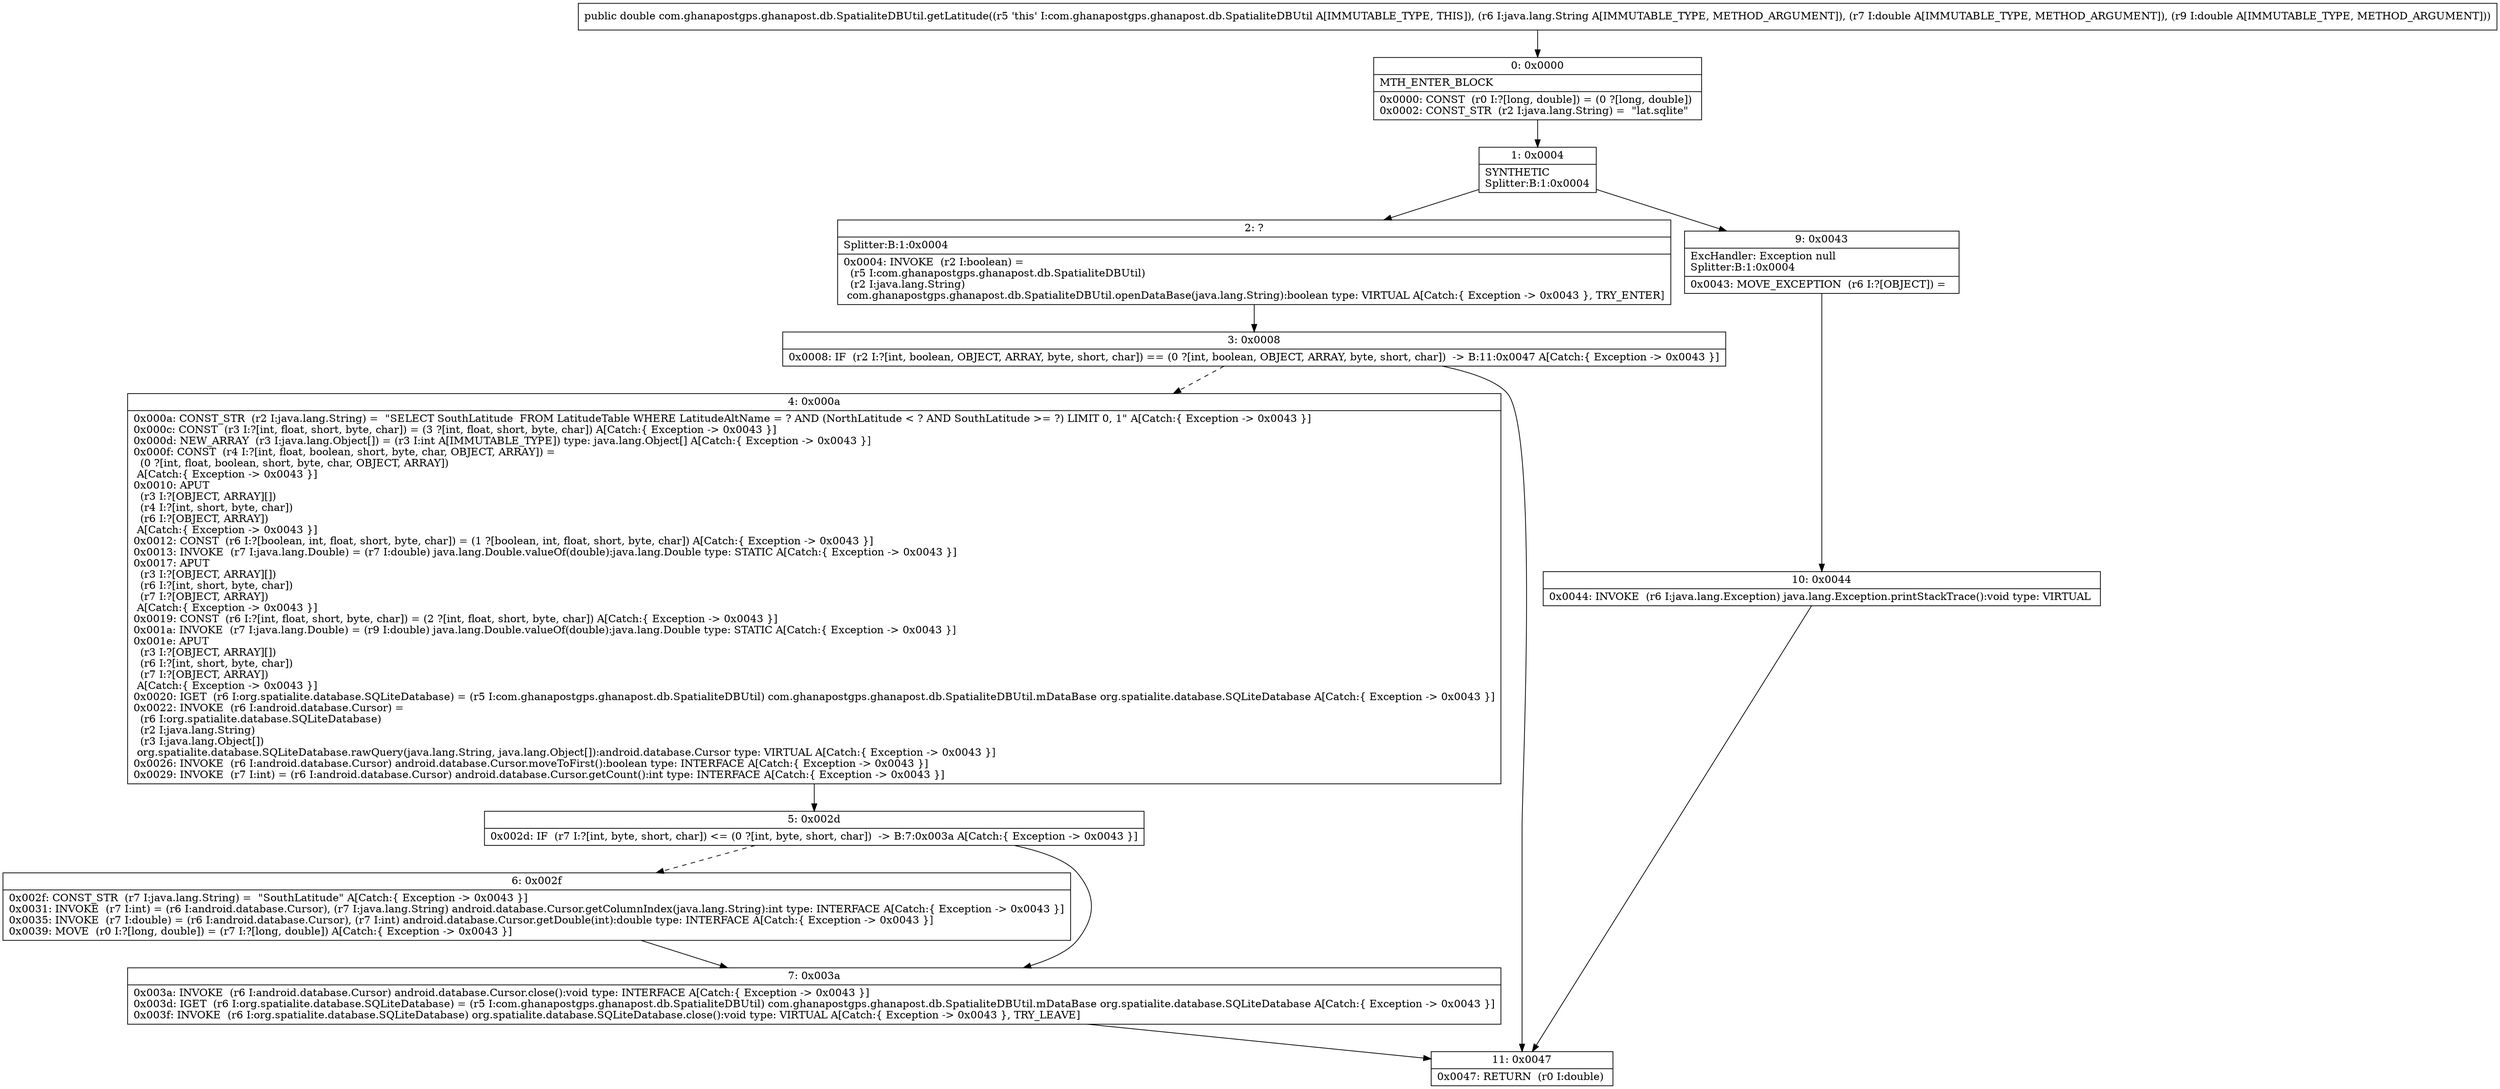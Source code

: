 digraph "CFG forcom.ghanapostgps.ghanapost.db.SpatialiteDBUtil.getLatitude(Ljava\/lang\/String;DD)D" {
Node_0 [shape=record,label="{0\:\ 0x0000|MTH_ENTER_BLOCK\l|0x0000: CONST  (r0 I:?[long, double]) = (0 ?[long, double]) \l0x0002: CONST_STR  (r2 I:java.lang.String) =  \"lat.sqlite\" \l}"];
Node_1 [shape=record,label="{1\:\ 0x0004|SYNTHETIC\lSplitter:B:1:0x0004\l}"];
Node_2 [shape=record,label="{2\:\ ?|Splitter:B:1:0x0004\l|0x0004: INVOKE  (r2 I:boolean) = \l  (r5 I:com.ghanapostgps.ghanapost.db.SpatialiteDBUtil)\l  (r2 I:java.lang.String)\l com.ghanapostgps.ghanapost.db.SpatialiteDBUtil.openDataBase(java.lang.String):boolean type: VIRTUAL A[Catch:\{ Exception \-\> 0x0043 \}, TRY_ENTER]\l}"];
Node_3 [shape=record,label="{3\:\ 0x0008|0x0008: IF  (r2 I:?[int, boolean, OBJECT, ARRAY, byte, short, char]) == (0 ?[int, boolean, OBJECT, ARRAY, byte, short, char])  \-\> B:11:0x0047 A[Catch:\{ Exception \-\> 0x0043 \}]\l}"];
Node_4 [shape=record,label="{4\:\ 0x000a|0x000a: CONST_STR  (r2 I:java.lang.String) =  \"SELECT SouthLatitude  FROM LatitudeTable WHERE LatitudeAltName = ? AND (NorthLatitude \< ? AND SouthLatitude \>= ?) LIMIT 0, 1\" A[Catch:\{ Exception \-\> 0x0043 \}]\l0x000c: CONST  (r3 I:?[int, float, short, byte, char]) = (3 ?[int, float, short, byte, char]) A[Catch:\{ Exception \-\> 0x0043 \}]\l0x000d: NEW_ARRAY  (r3 I:java.lang.Object[]) = (r3 I:int A[IMMUTABLE_TYPE]) type: java.lang.Object[] A[Catch:\{ Exception \-\> 0x0043 \}]\l0x000f: CONST  (r4 I:?[int, float, boolean, short, byte, char, OBJECT, ARRAY]) = \l  (0 ?[int, float, boolean, short, byte, char, OBJECT, ARRAY])\l A[Catch:\{ Exception \-\> 0x0043 \}]\l0x0010: APUT  \l  (r3 I:?[OBJECT, ARRAY][])\l  (r4 I:?[int, short, byte, char])\l  (r6 I:?[OBJECT, ARRAY])\l A[Catch:\{ Exception \-\> 0x0043 \}]\l0x0012: CONST  (r6 I:?[boolean, int, float, short, byte, char]) = (1 ?[boolean, int, float, short, byte, char]) A[Catch:\{ Exception \-\> 0x0043 \}]\l0x0013: INVOKE  (r7 I:java.lang.Double) = (r7 I:double) java.lang.Double.valueOf(double):java.lang.Double type: STATIC A[Catch:\{ Exception \-\> 0x0043 \}]\l0x0017: APUT  \l  (r3 I:?[OBJECT, ARRAY][])\l  (r6 I:?[int, short, byte, char])\l  (r7 I:?[OBJECT, ARRAY])\l A[Catch:\{ Exception \-\> 0x0043 \}]\l0x0019: CONST  (r6 I:?[int, float, short, byte, char]) = (2 ?[int, float, short, byte, char]) A[Catch:\{ Exception \-\> 0x0043 \}]\l0x001a: INVOKE  (r7 I:java.lang.Double) = (r9 I:double) java.lang.Double.valueOf(double):java.lang.Double type: STATIC A[Catch:\{ Exception \-\> 0x0043 \}]\l0x001e: APUT  \l  (r3 I:?[OBJECT, ARRAY][])\l  (r6 I:?[int, short, byte, char])\l  (r7 I:?[OBJECT, ARRAY])\l A[Catch:\{ Exception \-\> 0x0043 \}]\l0x0020: IGET  (r6 I:org.spatialite.database.SQLiteDatabase) = (r5 I:com.ghanapostgps.ghanapost.db.SpatialiteDBUtil) com.ghanapostgps.ghanapost.db.SpatialiteDBUtil.mDataBase org.spatialite.database.SQLiteDatabase A[Catch:\{ Exception \-\> 0x0043 \}]\l0x0022: INVOKE  (r6 I:android.database.Cursor) = \l  (r6 I:org.spatialite.database.SQLiteDatabase)\l  (r2 I:java.lang.String)\l  (r3 I:java.lang.Object[])\l org.spatialite.database.SQLiteDatabase.rawQuery(java.lang.String, java.lang.Object[]):android.database.Cursor type: VIRTUAL A[Catch:\{ Exception \-\> 0x0043 \}]\l0x0026: INVOKE  (r6 I:android.database.Cursor) android.database.Cursor.moveToFirst():boolean type: INTERFACE A[Catch:\{ Exception \-\> 0x0043 \}]\l0x0029: INVOKE  (r7 I:int) = (r6 I:android.database.Cursor) android.database.Cursor.getCount():int type: INTERFACE A[Catch:\{ Exception \-\> 0x0043 \}]\l}"];
Node_5 [shape=record,label="{5\:\ 0x002d|0x002d: IF  (r7 I:?[int, byte, short, char]) \<= (0 ?[int, byte, short, char])  \-\> B:7:0x003a A[Catch:\{ Exception \-\> 0x0043 \}]\l}"];
Node_6 [shape=record,label="{6\:\ 0x002f|0x002f: CONST_STR  (r7 I:java.lang.String) =  \"SouthLatitude\" A[Catch:\{ Exception \-\> 0x0043 \}]\l0x0031: INVOKE  (r7 I:int) = (r6 I:android.database.Cursor), (r7 I:java.lang.String) android.database.Cursor.getColumnIndex(java.lang.String):int type: INTERFACE A[Catch:\{ Exception \-\> 0x0043 \}]\l0x0035: INVOKE  (r7 I:double) = (r6 I:android.database.Cursor), (r7 I:int) android.database.Cursor.getDouble(int):double type: INTERFACE A[Catch:\{ Exception \-\> 0x0043 \}]\l0x0039: MOVE  (r0 I:?[long, double]) = (r7 I:?[long, double]) A[Catch:\{ Exception \-\> 0x0043 \}]\l}"];
Node_7 [shape=record,label="{7\:\ 0x003a|0x003a: INVOKE  (r6 I:android.database.Cursor) android.database.Cursor.close():void type: INTERFACE A[Catch:\{ Exception \-\> 0x0043 \}]\l0x003d: IGET  (r6 I:org.spatialite.database.SQLiteDatabase) = (r5 I:com.ghanapostgps.ghanapost.db.SpatialiteDBUtil) com.ghanapostgps.ghanapost.db.SpatialiteDBUtil.mDataBase org.spatialite.database.SQLiteDatabase A[Catch:\{ Exception \-\> 0x0043 \}]\l0x003f: INVOKE  (r6 I:org.spatialite.database.SQLiteDatabase) org.spatialite.database.SQLiteDatabase.close():void type: VIRTUAL A[Catch:\{ Exception \-\> 0x0043 \}, TRY_LEAVE]\l}"];
Node_9 [shape=record,label="{9\:\ 0x0043|ExcHandler: Exception null\lSplitter:B:1:0x0004\l|0x0043: MOVE_EXCEPTION  (r6 I:?[OBJECT]) =  \l}"];
Node_10 [shape=record,label="{10\:\ 0x0044|0x0044: INVOKE  (r6 I:java.lang.Exception) java.lang.Exception.printStackTrace():void type: VIRTUAL \l}"];
Node_11 [shape=record,label="{11\:\ 0x0047|0x0047: RETURN  (r0 I:double) \l}"];
MethodNode[shape=record,label="{public double com.ghanapostgps.ghanapost.db.SpatialiteDBUtil.getLatitude((r5 'this' I:com.ghanapostgps.ghanapost.db.SpatialiteDBUtil A[IMMUTABLE_TYPE, THIS]), (r6 I:java.lang.String A[IMMUTABLE_TYPE, METHOD_ARGUMENT]), (r7 I:double A[IMMUTABLE_TYPE, METHOD_ARGUMENT]), (r9 I:double A[IMMUTABLE_TYPE, METHOD_ARGUMENT])) }"];
MethodNode -> Node_0;
Node_0 -> Node_1;
Node_1 -> Node_2;
Node_1 -> Node_9;
Node_2 -> Node_3;
Node_3 -> Node_4[style=dashed];
Node_3 -> Node_11;
Node_4 -> Node_5;
Node_5 -> Node_6[style=dashed];
Node_5 -> Node_7;
Node_6 -> Node_7;
Node_7 -> Node_11;
Node_9 -> Node_10;
Node_10 -> Node_11;
}

